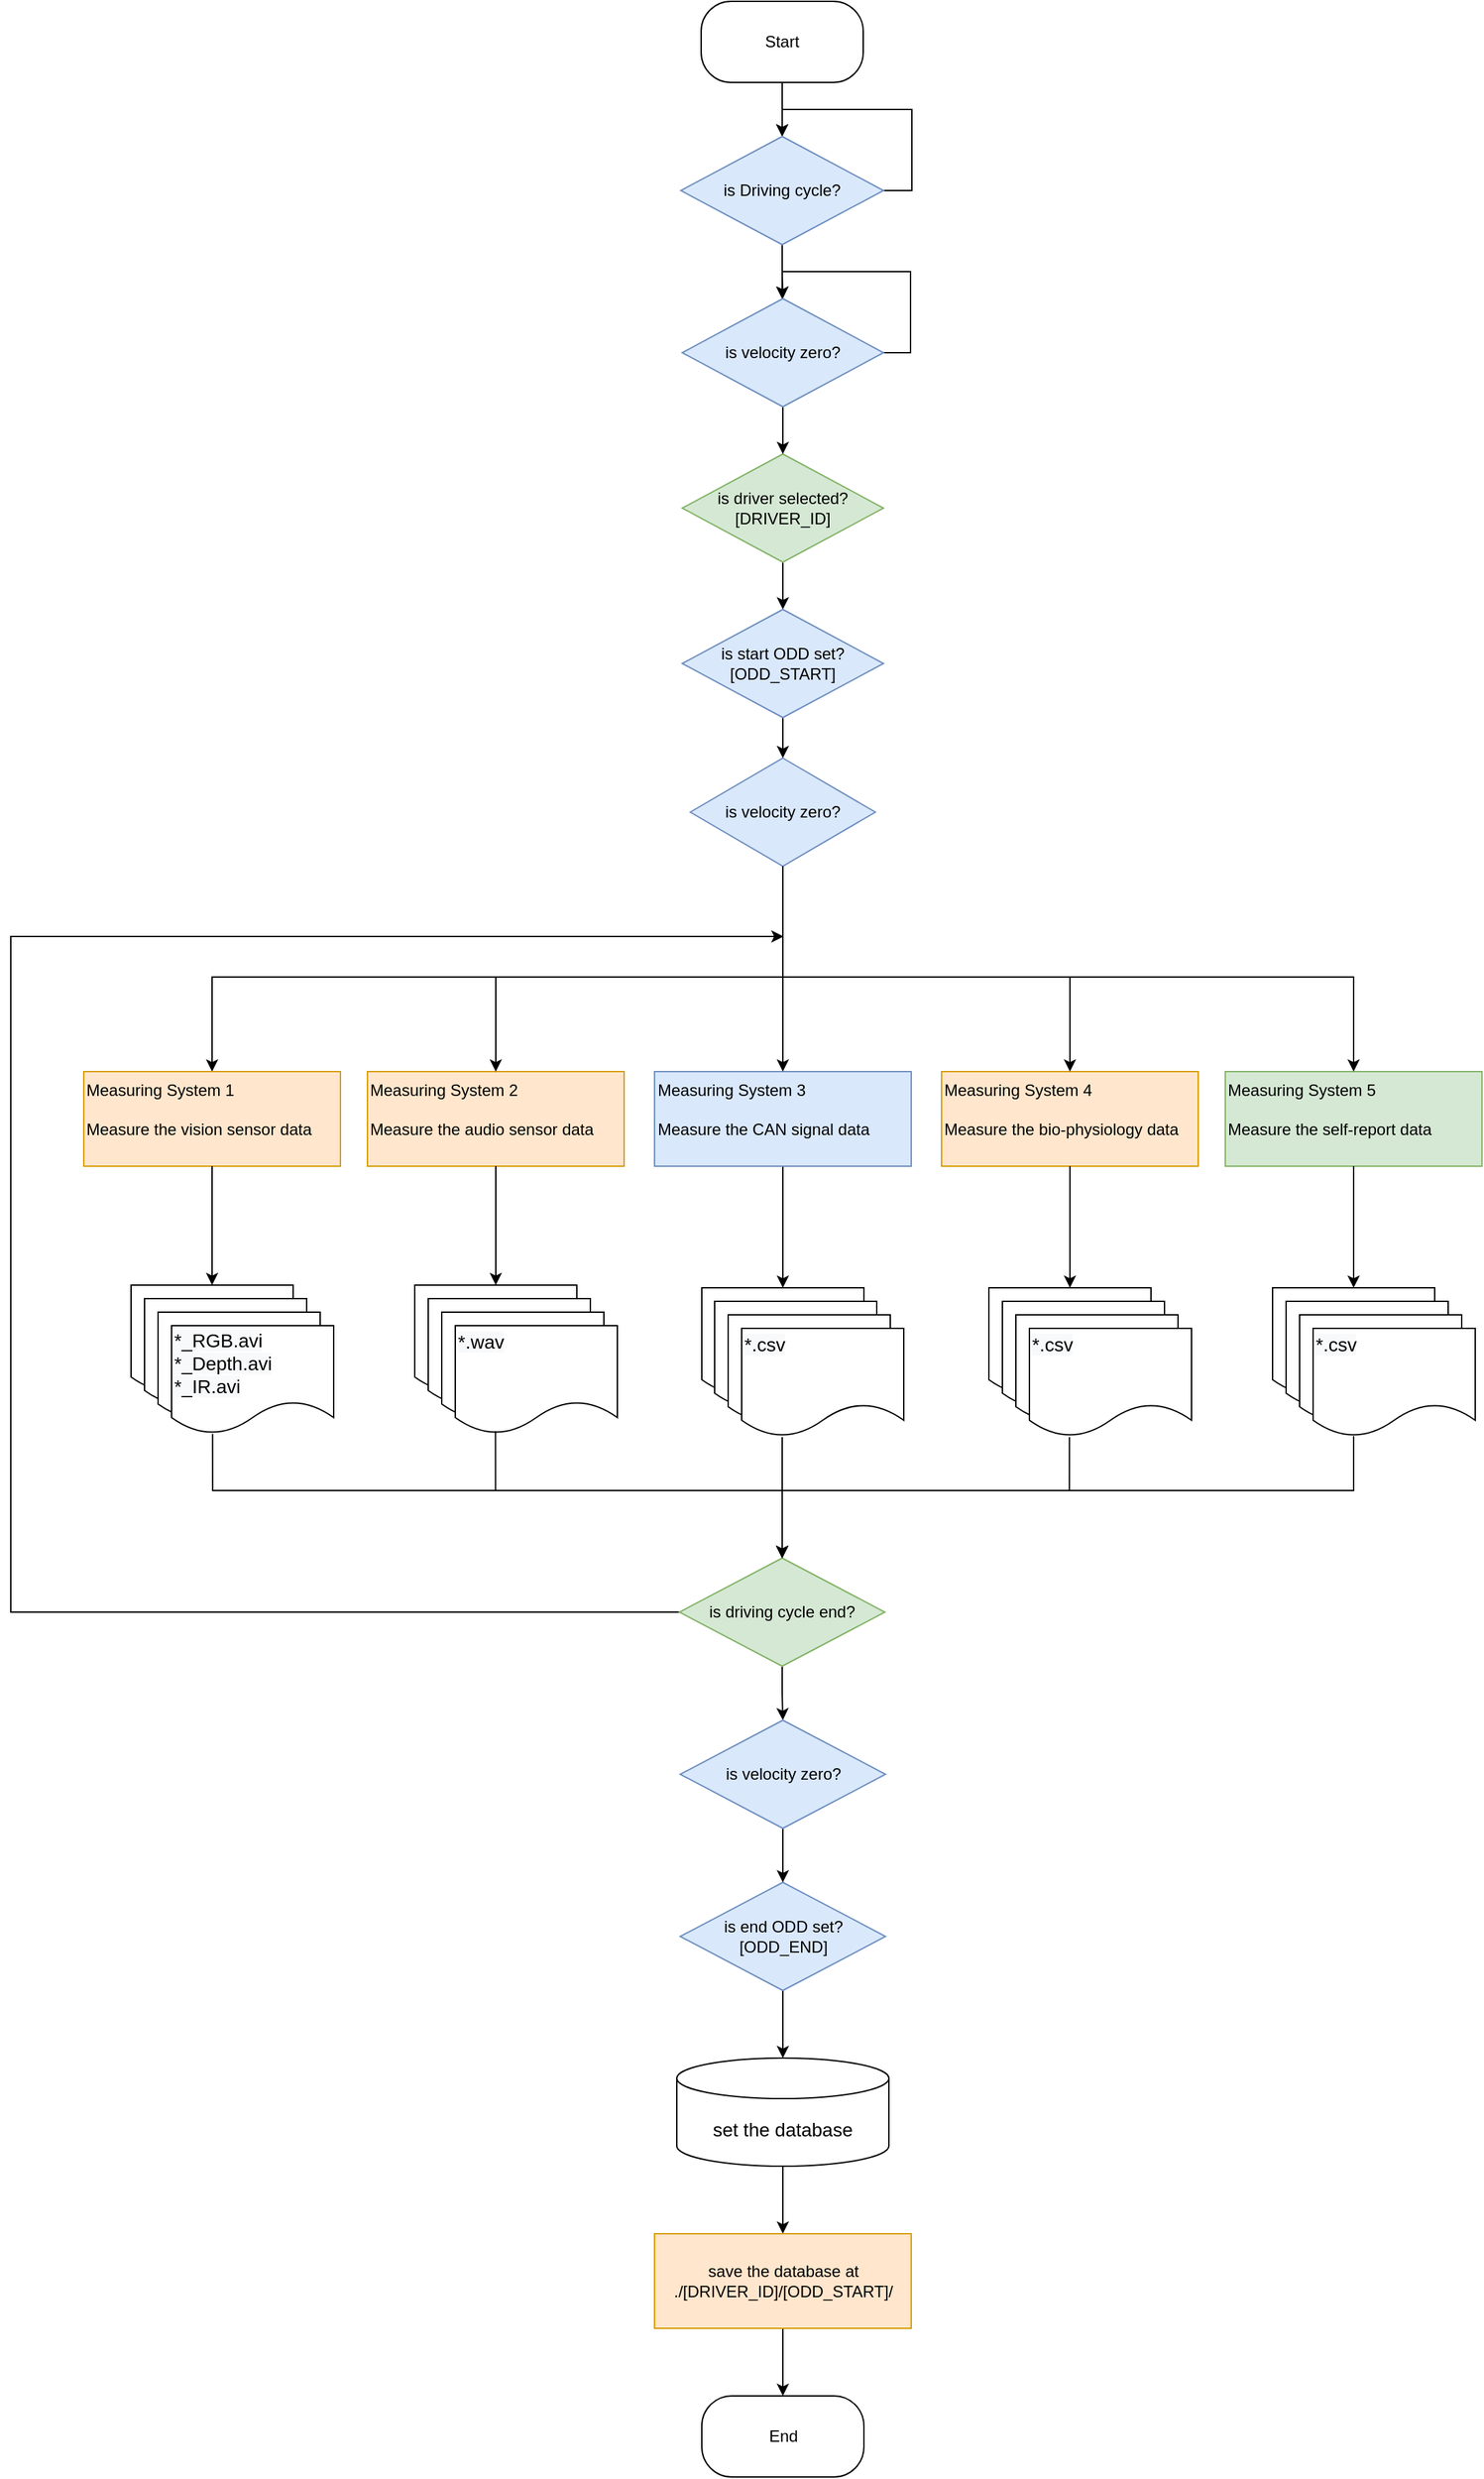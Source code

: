 <mxfile version="14.6.11" type="github">
  <diagram id="9sjSQOluyWNxVxPV03U9" name="Page-1">
    <mxGraphModel dx="2310" dy="829" grid="1" gridSize="10" guides="1" tooltips="1" connect="1" arrows="1" fold="1" page="1" pageScale="1" pageWidth="827" pageHeight="1169" math="0" shadow="0">
      <root>
        <mxCell id="0" />
        <mxCell id="1" parent="0" />
        <mxCell id="3FpeJXdNMxqSQx9x5M5K-36" style="edgeStyle=orthogonalEdgeStyle;rounded=0;orthogonalLoop=1;jettySize=auto;html=1;entryX=0.5;entryY=0;entryDx=0;entryDy=0;fontSize=14;" edge="1" parent="1" source="m9pNgjzwdB8XfwKqfXNE-1" target="m9pNgjzwdB8XfwKqfXNE-2">
          <mxGeometry relative="1" as="geometry" />
        </mxCell>
        <mxCell id="m9pNgjzwdB8XfwKqfXNE-1" value="Start" style="rounded=1;whiteSpace=wrap;html=1;arcSize=37;" parent="1" vertex="1">
          <mxGeometry x="151" y="238" width="120" height="60" as="geometry" />
        </mxCell>
        <mxCell id="m9pNgjzwdB8XfwKqfXNE-11" style="edgeStyle=orthogonalEdgeStyle;rounded=0;orthogonalLoop=1;jettySize=auto;html=1;exitX=1;exitY=0.5;exitDx=0;exitDy=0;fontSize=14;entryX=0.5;entryY=0;entryDx=0;entryDy=0;" parent="1" source="m9pNgjzwdB8XfwKqfXNE-2" target="m9pNgjzwdB8XfwKqfXNE-2" edge="1">
          <mxGeometry relative="1" as="geometry">
            <Array as="points">
              <mxPoint x="307" y="378" />
              <mxPoint x="307" y="318" />
              <mxPoint x="211" y="318" />
            </Array>
          </mxGeometry>
        </mxCell>
        <mxCell id="3FpeJXdNMxqSQx9x5M5K-37" style="edgeStyle=orthogonalEdgeStyle;rounded=0;orthogonalLoop=1;jettySize=auto;html=1;fontSize=14;" edge="1" parent="1" source="m9pNgjzwdB8XfwKqfXNE-2" target="m9pNgjzwdB8XfwKqfXNE-16">
          <mxGeometry relative="1" as="geometry" />
        </mxCell>
        <mxCell id="m9pNgjzwdB8XfwKqfXNE-2" value="is Driving cycle?" style="rhombus;whiteSpace=wrap;html=1;fillColor=#dae8fc;strokeColor=#6c8ebf;" parent="1" vertex="1">
          <mxGeometry x="136" y="338" width="150" height="80" as="geometry" />
        </mxCell>
        <mxCell id="m9pNgjzwdB8XfwKqfXNE-22" style="edgeStyle=orthogonalEdgeStyle;rounded=0;orthogonalLoop=1;jettySize=auto;html=1;exitX=0.5;exitY=1;exitDx=0;exitDy=0;fontSize=14;" parent="1" source="m9pNgjzwdB8XfwKqfXNE-13" target="m9pNgjzwdB8XfwKqfXNE-15" edge="1">
          <mxGeometry relative="1" as="geometry">
            <mxPoint x="404" y="990" as="targetPoint" />
            <mxPoint x="205.5" y="880" as="sourcePoint" />
            <Array as="points">
              <mxPoint x="211" y="960" />
              <mxPoint x="-211" y="960" />
            </Array>
          </mxGeometry>
        </mxCell>
        <mxCell id="3FpeJXdNMxqSQx9x5M5K-39" style="edgeStyle=orthogonalEdgeStyle;rounded=0;orthogonalLoop=1;jettySize=auto;html=1;fontSize=14;" edge="1" parent="1" source="m9pNgjzwdB8XfwKqfXNE-12" target="3FpeJXdNMxqSQx9x5M5K-35">
          <mxGeometry relative="1" as="geometry" />
        </mxCell>
        <mxCell id="m9pNgjzwdB8XfwKqfXNE-12" value="is driver selected?&lt;br&gt;[DRIVER_ID]" style="rhombus;whiteSpace=wrap;html=1;fillColor=#d5e8d4;strokeColor=#82b366;" parent="1" vertex="1">
          <mxGeometry x="137" y="573" width="149" height="80" as="geometry" />
        </mxCell>
        <mxCell id="m9pNgjzwdB8XfwKqfXNE-13" value="is velocity zero?" style="rhombus;whiteSpace=wrap;html=1;fillColor=#dae8fc;strokeColor=#6c8ebf;" parent="1" vertex="1">
          <mxGeometry x="143" y="798" width="137" height="80" as="geometry" />
        </mxCell>
        <mxCell id="m9pNgjzwdB8XfwKqfXNE-15" value="Measuring System 1&lt;br&gt;&lt;br&gt;&lt;div style=&quot;text-align: right&quot;&gt;&lt;span&gt;Measure the vision sensor data&lt;/span&gt;&lt;/div&gt;" style="whiteSpace=wrap;html=1;align=left;verticalAlign=top;fillColor=#ffe6cc;strokeColor=#d79b00;" parent="1" vertex="1">
          <mxGeometry x="-306" y="1030" width="190" height="70" as="geometry" />
        </mxCell>
        <mxCell id="3FpeJXdNMxqSQx9x5M5K-38" style="edgeStyle=orthogonalEdgeStyle;rounded=0;orthogonalLoop=1;jettySize=auto;html=1;fontSize=14;" edge="1" parent="1" source="m9pNgjzwdB8XfwKqfXNE-16" target="m9pNgjzwdB8XfwKqfXNE-12">
          <mxGeometry relative="1" as="geometry" />
        </mxCell>
        <mxCell id="3FpeJXdNMxqSQx9x5M5K-42" style="edgeStyle=orthogonalEdgeStyle;rounded=0;orthogonalLoop=1;jettySize=auto;html=1;fontSize=14;exitX=1;exitY=0.5;exitDx=0;exitDy=0;" edge="1" parent="1" source="m9pNgjzwdB8XfwKqfXNE-16" target="m9pNgjzwdB8XfwKqfXNE-16">
          <mxGeometry relative="1" as="geometry">
            <mxPoint x="320" y="498" as="sourcePoint" />
            <Array as="points">
              <mxPoint x="306" y="498" />
              <mxPoint x="306" y="438" />
              <mxPoint x="211" y="438" />
            </Array>
          </mxGeometry>
        </mxCell>
        <mxCell id="m9pNgjzwdB8XfwKqfXNE-16" value="is velocity zero?" style="rhombus;whiteSpace=wrap;html=1;fillColor=#dae8fc;strokeColor=#6c8ebf;" parent="1" vertex="1">
          <mxGeometry x="137" y="458" width="149" height="80" as="geometry" />
        </mxCell>
        <mxCell id="3FpeJXdNMxqSQx9x5M5K-30" style="edgeStyle=orthogonalEdgeStyle;rounded=0;orthogonalLoop=1;jettySize=auto;html=1;exitX=0;exitY=0.5;exitDx=0;exitDy=0;fontSize=14;" edge="1" parent="1" source="m9pNgjzwdB8XfwKqfXNE-21">
          <mxGeometry relative="1" as="geometry">
            <mxPoint x="212" y="930" as="targetPoint" />
            <Array as="points">
              <mxPoint x="-360" y="1430" />
              <mxPoint x="-360" y="930" />
            </Array>
          </mxGeometry>
        </mxCell>
        <mxCell id="3FpeJXdNMxqSQx9x5M5K-53" style="edgeStyle=orthogonalEdgeStyle;rounded=0;orthogonalLoop=1;jettySize=auto;html=1;fontSize=14;entryX=0.5;entryY=0;entryDx=0;entryDy=0;" edge="1" parent="1" source="m9pNgjzwdB8XfwKqfXNE-21" target="3FpeJXdNMxqSQx9x5M5K-56">
          <mxGeometry relative="1" as="geometry" />
        </mxCell>
        <mxCell id="m9pNgjzwdB8XfwKqfXNE-21" value="is driving cycle end?" style="rhombus;whiteSpace=wrap;html=1;fillColor=#d5e8d4;strokeColor=#82b366;" parent="1" vertex="1">
          <mxGeometry x="135" y="1390" width="152" height="80" as="geometry" />
        </mxCell>
        <mxCell id="3FpeJXdNMxqSQx9x5M5K-54" style="edgeStyle=orthogonalEdgeStyle;rounded=0;orthogonalLoop=1;jettySize=auto;html=1;fontSize=14;" edge="1" parent="1" source="m9pNgjzwdB8XfwKqfXNE-24" target="m9pNgjzwdB8XfwKqfXNE-29">
          <mxGeometry relative="1" as="geometry" />
        </mxCell>
        <mxCell id="m9pNgjzwdB8XfwKqfXNE-24" value="is end ODD set?&lt;br&gt;[ODD_END]" style="rhombus;whiteSpace=wrap;html=1;fillColor=#dae8fc;strokeColor=#6c8ebf;" parent="1" vertex="1">
          <mxGeometry x="135.5" y="1630" width="152" height="80" as="geometry" />
        </mxCell>
        <mxCell id="m9pNgjzwdB8XfwKqfXNE-26" value="" style="shape=document;whiteSpace=wrap;html=1;boundedLbl=1;fontSize=14;align=left;" parent="1" vertex="1">
          <mxGeometry x="-271" y="1188" width="120" height="80" as="geometry" />
        </mxCell>
        <mxCell id="3FpeJXdNMxqSQx9x5M5K-55" style="edgeStyle=orthogonalEdgeStyle;rounded=0;orthogonalLoop=1;jettySize=auto;html=1;entryX=0.5;entryY=0;entryDx=0;entryDy=0;fontSize=14;" edge="1" parent="1" source="m9pNgjzwdB8XfwKqfXNE-29" target="3FpeJXdNMxqSQx9x5M5K-29">
          <mxGeometry relative="1" as="geometry" />
        </mxCell>
        <mxCell id="m9pNgjzwdB8XfwKqfXNE-29" value="set the database" style="shape=cylinder3;whiteSpace=wrap;html=1;boundedLbl=1;backgroundOutline=1;size=15;fontSize=14;align=center;" parent="1" vertex="1">
          <mxGeometry x="133" y="1760" width="157" height="80" as="geometry" />
        </mxCell>
        <mxCell id="3FpeJXdNMxqSQx9x5M5K-1" value="" style="shape=document;whiteSpace=wrap;html=1;boundedLbl=1;fontSize=14;align=left;" vertex="1" parent="1">
          <mxGeometry x="-261" y="1198" width="120" height="80" as="geometry" />
        </mxCell>
        <mxCell id="3FpeJXdNMxqSQx9x5M5K-2" value="" style="shape=document;whiteSpace=wrap;html=1;boundedLbl=1;fontSize=14;align=left;" vertex="1" parent="1">
          <mxGeometry x="-251" y="1208" width="120" height="80" as="geometry" />
        </mxCell>
        <mxCell id="3FpeJXdNMxqSQx9x5M5K-3" value="&#xa;&#xa;&lt;span style=&quot;color: rgb(0, 0, 0); font-family: helvetica; font-size: 14px; font-style: normal; font-weight: 400; letter-spacing: normal; text-indent: 0px; text-transform: none; word-spacing: 0px; background-color: rgb(248, 249, 250); display: inline; float: none;&quot;&gt;*_RGB.avi&lt;/span&gt;&lt;br style=&quot;color: rgb(0, 0, 0); font-family: helvetica; font-size: 14px; font-style: normal; font-weight: 400; letter-spacing: normal; text-indent: 0px; text-transform: none; word-spacing: 0px; background-color: rgb(248, 249, 250);&quot;&gt;&lt;span style=&quot;color: rgb(0, 0, 0); font-family: helvetica; font-size: 14px; font-style: normal; font-weight: 400; letter-spacing: normal; text-indent: 0px; text-transform: none; word-spacing: 0px; background-color: rgb(248, 249, 250); display: inline; float: none;&quot;&gt;*_Depth.avi&lt;/span&gt;&lt;br style=&quot;color: rgb(0, 0, 0); font-family: helvetica; font-size: 14px; font-style: normal; font-weight: 400; letter-spacing: normal; text-indent: 0px; text-transform: none; word-spacing: 0px; background-color: rgb(248, 249, 250);&quot;&gt;&lt;span style=&quot;color: rgb(0, 0, 0); font-family: helvetica; font-size: 14px; font-style: normal; font-weight: 400; letter-spacing: normal; text-indent: 0px; text-transform: none; word-spacing: 0px; background-color: rgb(248, 249, 250); display: inline; float: none;&quot;&gt;*_IR.avi&lt;/span&gt;&#xa;&#xa;" style="shape=document;whiteSpace=wrap;html=1;boundedLbl=1;fontSize=14;align=left;verticalAlign=middle;" vertex="1" parent="1">
          <mxGeometry x="-241" y="1218" width="120" height="80" as="geometry" />
        </mxCell>
        <mxCell id="3FpeJXdNMxqSQx9x5M5K-4" value="Measuring System 2&lt;br&gt;&lt;br&gt;&lt;div style=&quot;text-align: right&quot;&gt;&lt;span&gt;Measure the audio sensor data&lt;/span&gt;&lt;/div&gt;" style="whiteSpace=wrap;html=1;align=left;verticalAlign=top;fillColor=#ffe6cc;strokeColor=#d79b00;" vertex="1" parent="1">
          <mxGeometry x="-96" y="1030" width="190" height="70" as="geometry" />
        </mxCell>
        <mxCell id="3FpeJXdNMxqSQx9x5M5K-45" style="edgeStyle=orthogonalEdgeStyle;rounded=0;orthogonalLoop=1;jettySize=auto;html=1;fontSize=14;" edge="1" parent="1" source="3FpeJXdNMxqSQx9x5M5K-5" target="3FpeJXdNMxqSQx9x5M5K-11">
          <mxGeometry relative="1" as="geometry" />
        </mxCell>
        <mxCell id="3FpeJXdNMxqSQx9x5M5K-5" value="Measuring System 3&lt;br&gt;&lt;br&gt;&lt;div style=&quot;text-align: right&quot;&gt;&lt;span&gt;Measure the CAN signal data&lt;/span&gt;&lt;/div&gt;" style="whiteSpace=wrap;html=1;align=left;verticalAlign=top;fillColor=#dae8fc;strokeColor=#6c8ebf;" vertex="1" parent="1">
          <mxGeometry x="116.5" y="1030" width="190" height="70" as="geometry" />
        </mxCell>
        <mxCell id="3FpeJXdNMxqSQx9x5M5K-6" value="Measuring System 4&lt;br&gt;&lt;br&gt;&lt;div style=&quot;text-align: right&quot;&gt;&lt;span&gt;Measure the bio-physiology data&lt;/span&gt;&lt;/div&gt;" style="whiteSpace=wrap;html=1;align=left;verticalAlign=top;fillColor=#ffe6cc;strokeColor=#d79b00;" vertex="1" parent="1">
          <mxGeometry x="329" y="1030" width="190" height="70" as="geometry" />
        </mxCell>
        <mxCell id="3FpeJXdNMxqSQx9x5M5K-7" value="" style="shape=document;whiteSpace=wrap;html=1;boundedLbl=1;fontSize=14;align=left;" vertex="1" parent="1">
          <mxGeometry x="-61" y="1188" width="120" height="80" as="geometry" />
        </mxCell>
        <mxCell id="3FpeJXdNMxqSQx9x5M5K-8" value="" style="shape=document;whiteSpace=wrap;html=1;boundedLbl=1;fontSize=14;align=left;" vertex="1" parent="1">
          <mxGeometry x="-51" y="1198" width="120" height="80" as="geometry" />
        </mxCell>
        <mxCell id="3FpeJXdNMxqSQx9x5M5K-9" value="" style="shape=document;whiteSpace=wrap;html=1;boundedLbl=1;fontSize=14;align=left;" vertex="1" parent="1">
          <mxGeometry x="-41" y="1208" width="120" height="80" as="geometry" />
        </mxCell>
        <mxCell id="3FpeJXdNMxqSQx9x5M5K-10" value="&#xa;&#xa;&lt;span style=&quot;color: rgb(0, 0, 0); font-family: helvetica; font-size: 14px; font-style: normal; font-weight: 400; letter-spacing: normal; text-align: left; text-indent: 0px; text-transform: none; word-spacing: 0px; background-color: rgb(248, 249, 250); display: inline; float: none;&quot;&gt;*.wav&lt;/span&gt;&#xa;&#xa;" style="shape=document;whiteSpace=wrap;html=1;boundedLbl=1;fontSize=14;align=left;verticalAlign=bottom;" vertex="1" parent="1">
          <mxGeometry x="-31" y="1218" width="120" height="80" as="geometry" />
        </mxCell>
        <mxCell id="3FpeJXdNMxqSQx9x5M5K-11" value="" style="shape=document;whiteSpace=wrap;html=1;boundedLbl=1;fontSize=14;align=left;" vertex="1" parent="1">
          <mxGeometry x="151.5" y="1190" width="120" height="80" as="geometry" />
        </mxCell>
        <mxCell id="3FpeJXdNMxqSQx9x5M5K-12" value="" style="shape=document;whiteSpace=wrap;html=1;boundedLbl=1;fontSize=14;align=left;" vertex="1" parent="1">
          <mxGeometry x="161" y="1200" width="120" height="80" as="geometry" />
        </mxCell>
        <mxCell id="3FpeJXdNMxqSQx9x5M5K-13" value="" style="shape=document;whiteSpace=wrap;html=1;boundedLbl=1;fontSize=14;align=left;" vertex="1" parent="1">
          <mxGeometry x="171" y="1210" width="120" height="80" as="geometry" />
        </mxCell>
        <mxCell id="3FpeJXdNMxqSQx9x5M5K-14" value="&#xa;&#xa;&lt;span style=&quot;color: rgb(0, 0, 0); font-family: helvetica; font-size: 14px; font-style: normal; font-weight: 400; letter-spacing: normal; text-align: left; text-indent: 0px; text-transform: none; word-spacing: 0px; background-color: rgb(248, 249, 250); display: inline; float: none;&quot;&gt;*.csv&lt;/span&gt;&#xa;&#xa;" style="shape=document;whiteSpace=wrap;html=1;boundedLbl=1;fontSize=14;align=left;verticalAlign=bottom;" vertex="1" parent="1">
          <mxGeometry x="181" y="1220" width="120" height="80" as="geometry" />
        </mxCell>
        <mxCell id="3FpeJXdNMxqSQx9x5M5K-15" value="" style="shape=document;whiteSpace=wrap;html=1;boundedLbl=1;fontSize=14;align=left;" vertex="1" parent="1">
          <mxGeometry x="364" y="1190" width="120" height="80" as="geometry" />
        </mxCell>
        <mxCell id="3FpeJXdNMxqSQx9x5M5K-16" value="" style="shape=document;whiteSpace=wrap;html=1;boundedLbl=1;fontSize=14;align=left;" vertex="1" parent="1">
          <mxGeometry x="374" y="1200" width="120" height="80" as="geometry" />
        </mxCell>
        <mxCell id="3FpeJXdNMxqSQx9x5M5K-17" value="" style="shape=document;whiteSpace=wrap;html=1;boundedLbl=1;fontSize=14;align=left;" vertex="1" parent="1">
          <mxGeometry x="384" y="1210" width="120" height="80" as="geometry" />
        </mxCell>
        <mxCell id="3FpeJXdNMxqSQx9x5M5K-18" value="&#xa;&#xa;&lt;span style=&quot;color: rgb(0, 0, 0); font-family: helvetica; font-size: 14px; font-style: normal; font-weight: 400; letter-spacing: normal; text-align: left; text-indent: 0px; text-transform: none; word-spacing: 0px; background-color: rgb(248, 249, 250); display: inline; float: none;&quot;&gt;*.csv&lt;/span&gt;&#xa;&#xa;" style="shape=document;whiteSpace=wrap;html=1;boundedLbl=1;fontSize=14;align=left;verticalAlign=bottom;" vertex="1" parent="1">
          <mxGeometry x="394" y="1220" width="120" height="80" as="geometry" />
        </mxCell>
        <mxCell id="3FpeJXdNMxqSQx9x5M5K-23" value="Measuring System 5&lt;br&gt;&lt;br&gt;&lt;div style=&quot;text-align: right&quot;&gt;&lt;span&gt;Measure the self-report data&lt;/span&gt;&lt;/div&gt;" style="whiteSpace=wrap;html=1;align=left;verticalAlign=top;fillColor=#d5e8d4;strokeColor=#82b366;" vertex="1" parent="1">
          <mxGeometry x="539" y="1030" width="190" height="70" as="geometry" />
        </mxCell>
        <mxCell id="3FpeJXdNMxqSQx9x5M5K-24" value="" style="shape=document;whiteSpace=wrap;html=1;boundedLbl=1;fontSize=14;align=left;" vertex="1" parent="1">
          <mxGeometry x="574" y="1190" width="120" height="80" as="geometry" />
        </mxCell>
        <mxCell id="3FpeJXdNMxqSQx9x5M5K-25" value="" style="shape=document;whiteSpace=wrap;html=1;boundedLbl=1;fontSize=14;align=left;" vertex="1" parent="1">
          <mxGeometry x="584" y="1200" width="120" height="80" as="geometry" />
        </mxCell>
        <mxCell id="3FpeJXdNMxqSQx9x5M5K-26" value="" style="shape=document;whiteSpace=wrap;html=1;boundedLbl=1;fontSize=14;align=left;" vertex="1" parent="1">
          <mxGeometry x="594" y="1210" width="120" height="80" as="geometry" />
        </mxCell>
        <mxCell id="3FpeJXdNMxqSQx9x5M5K-27" value="&#xa;&#xa;&lt;span style=&quot;color: rgb(0, 0, 0); font-family: helvetica; font-size: 14px; font-style: normal; font-weight: 400; letter-spacing: normal; text-align: left; text-indent: 0px; text-transform: none; word-spacing: 0px; background-color: rgb(248, 249, 250); display: inline; float: none;&quot;&gt;*.csv&lt;/span&gt;&#xa;&#xa;" style="shape=document;whiteSpace=wrap;html=1;boundedLbl=1;fontSize=14;align=left;verticalAlign=bottom;" vertex="1" parent="1">
          <mxGeometry x="604" y="1220" width="120" height="80" as="geometry" />
        </mxCell>
        <mxCell id="3FpeJXdNMxqSQx9x5M5K-44" style="edgeStyle=orthogonalEdgeStyle;rounded=0;orthogonalLoop=1;jettySize=auto;html=1;fontSize=14;" edge="1" parent="1" source="3FpeJXdNMxqSQx9x5M5K-29" target="3FpeJXdNMxqSQx9x5M5K-43">
          <mxGeometry relative="1" as="geometry" />
        </mxCell>
        <mxCell id="3FpeJXdNMxqSQx9x5M5K-29" value="save the database at&lt;br&gt;./[DRIVER_ID]/[ODD_START]/" style="whiteSpace=wrap;html=1;align=center;verticalAlign=middle;fillColor=#ffe6cc;strokeColor=#d79b00;" vertex="1" parent="1">
          <mxGeometry x="116.5" y="1890" width="190" height="70" as="geometry" />
        </mxCell>
        <mxCell id="3FpeJXdNMxqSQx9x5M5K-31" style="edgeStyle=orthogonalEdgeStyle;rounded=0;orthogonalLoop=1;jettySize=auto;html=1;exitX=0.5;exitY=1;exitDx=0;exitDy=0;fontSize=14;entryX=0.5;entryY=0;entryDx=0;entryDy=0;" edge="1" parent="1" source="m9pNgjzwdB8XfwKqfXNE-13" target="3FpeJXdNMxqSQx9x5M5K-4">
          <mxGeometry relative="1" as="geometry">
            <mxPoint x="-200.941" y="1040" as="targetPoint" />
            <mxPoint x="205.5" y="880" as="sourcePoint" />
            <Array as="points">
              <mxPoint x="211" y="960" />
              <mxPoint x="-1" y="960" />
            </Array>
          </mxGeometry>
        </mxCell>
        <mxCell id="3FpeJXdNMxqSQx9x5M5K-32" style="edgeStyle=orthogonalEdgeStyle;rounded=0;orthogonalLoop=1;jettySize=auto;html=1;exitX=0.5;exitY=1;exitDx=0;exitDy=0;fontSize=14;" edge="1" parent="1" source="m9pNgjzwdB8XfwKqfXNE-13" target="3FpeJXdNMxqSQx9x5M5K-5">
          <mxGeometry relative="1" as="geometry">
            <mxPoint x="9" y="1040" as="targetPoint" />
            <mxPoint x="205.5" y="880" as="sourcePoint" />
          </mxGeometry>
        </mxCell>
        <mxCell id="3FpeJXdNMxqSQx9x5M5K-33" style="edgeStyle=orthogonalEdgeStyle;rounded=0;orthogonalLoop=1;jettySize=auto;html=1;exitX=0.5;exitY=1;exitDx=0;exitDy=0;fontSize=14;entryX=0.5;entryY=0;entryDx=0;entryDy=0;" edge="1" parent="1" source="m9pNgjzwdB8XfwKqfXNE-13" target="3FpeJXdNMxqSQx9x5M5K-6">
          <mxGeometry relative="1" as="geometry">
            <mxPoint x="19" y="1050" as="targetPoint" />
            <mxPoint x="205.5" y="880" as="sourcePoint" />
            <Array as="points">
              <mxPoint x="211" y="960" />
              <mxPoint x="424" y="960" />
            </Array>
          </mxGeometry>
        </mxCell>
        <mxCell id="3FpeJXdNMxqSQx9x5M5K-34" style="edgeStyle=orthogonalEdgeStyle;rounded=0;orthogonalLoop=1;jettySize=auto;html=1;fontSize=14;entryX=0.5;entryY=0;entryDx=0;entryDy=0;exitX=0.5;exitY=1;exitDx=0;exitDy=0;" edge="1" parent="1" source="m9pNgjzwdB8XfwKqfXNE-13" target="3FpeJXdNMxqSQx9x5M5K-23">
          <mxGeometry relative="1" as="geometry">
            <mxPoint x="434.0" y="1040" as="targetPoint" />
            <mxPoint x="204" y="880" as="sourcePoint" />
            <Array as="points">
              <mxPoint x="211" y="960" />
              <mxPoint x="634" y="960" />
            </Array>
          </mxGeometry>
        </mxCell>
        <mxCell id="3FpeJXdNMxqSQx9x5M5K-40" style="edgeStyle=orthogonalEdgeStyle;rounded=0;orthogonalLoop=1;jettySize=auto;html=1;fontSize=14;" edge="1" parent="1" source="3FpeJXdNMxqSQx9x5M5K-35" target="m9pNgjzwdB8XfwKqfXNE-13">
          <mxGeometry relative="1" as="geometry" />
        </mxCell>
        <mxCell id="3FpeJXdNMxqSQx9x5M5K-35" value="is start ODD set?&lt;br&gt;[ODD_START]" style="rhombus;whiteSpace=wrap;html=1;fillColor=#dae8fc;strokeColor=#6c8ebf;" vertex="1" parent="1">
          <mxGeometry x="137" y="688" width="149" height="80" as="geometry" />
        </mxCell>
        <mxCell id="3FpeJXdNMxqSQx9x5M5K-43" value="End" style="rounded=1;whiteSpace=wrap;html=1;arcSize=37;" vertex="1" parent="1">
          <mxGeometry x="151.5" y="2010" width="120" height="60" as="geometry" />
        </mxCell>
        <mxCell id="3FpeJXdNMxqSQx9x5M5K-48" style="edgeStyle=orthogonalEdgeStyle;rounded=0;orthogonalLoop=1;jettySize=auto;html=1;fontSize=14;entryX=0.5;entryY=0;entryDx=0;entryDy=0;exitX=0.25;exitY=1.007;exitDx=0;exitDy=0;exitPerimeter=0;" edge="1" parent="1" source="3FpeJXdNMxqSQx9x5M5K-14" target="m9pNgjzwdB8XfwKqfXNE-21">
          <mxGeometry relative="1" as="geometry">
            <mxPoint x="211.16" y="1330" as="sourcePoint" />
            <mxPoint x="211" y="1380" as="targetPoint" />
            <Array as="points">
              <mxPoint x="211" y="1320" />
              <mxPoint x="211" y="1320" />
            </Array>
          </mxGeometry>
        </mxCell>
        <mxCell id="3FpeJXdNMxqSQx9x5M5K-49" style="edgeStyle=orthogonalEdgeStyle;rounded=0;orthogonalLoop=1;jettySize=auto;html=1;fontSize=14;exitX=0.248;exitY=0.977;exitDx=0;exitDy=0;exitPerimeter=0;entryX=0.5;entryY=0;entryDx=0;entryDy=0;" edge="1" parent="1" source="3FpeJXdNMxqSQx9x5M5K-10" target="m9pNgjzwdB8XfwKqfXNE-21">
          <mxGeometry relative="1" as="geometry">
            <mxPoint x="251" y="1310" as="sourcePoint" />
            <mxPoint x="210" y="1380" as="targetPoint" />
            <Array as="points">
              <mxPoint x="-1" y="1340" />
              <mxPoint x="211" y="1340" />
            </Array>
          </mxGeometry>
        </mxCell>
        <mxCell id="3FpeJXdNMxqSQx9x5M5K-50" style="edgeStyle=orthogonalEdgeStyle;rounded=0;orthogonalLoop=1;jettySize=auto;html=1;fontSize=14;entryX=0.5;entryY=0;entryDx=0;entryDy=0;exitX=0.253;exitY=1.002;exitDx=0;exitDy=0;exitPerimeter=0;" edge="1" parent="1" source="3FpeJXdNMxqSQx9x5M5K-3" target="m9pNgjzwdB8XfwKqfXNE-21">
          <mxGeometry relative="1" as="geometry">
            <mxPoint x="-177" y="1280" as="sourcePoint" />
            <mxPoint x="231" y="1400" as="targetPoint" />
            <Array as="points">
              <mxPoint x="-211" y="1340" />
              <mxPoint x="211" y="1340" />
            </Array>
          </mxGeometry>
        </mxCell>
        <mxCell id="3FpeJXdNMxqSQx9x5M5K-51" style="edgeStyle=orthogonalEdgeStyle;rounded=0;orthogonalLoop=1;jettySize=auto;html=1;fontSize=14;entryX=0.5;entryY=0;entryDx=0;entryDy=0;exitX=0.247;exitY=1.007;exitDx=0;exitDy=0;exitPerimeter=0;" edge="1" parent="1" source="3FpeJXdNMxqSQx9x5M5K-18" target="m9pNgjzwdB8XfwKqfXNE-21">
          <mxGeometry relative="1" as="geometry">
            <mxPoint x="390" y="1370" as="sourcePoint" />
            <mxPoint x="220" y="1400" as="targetPoint" />
            <Array as="points">
              <mxPoint x="424" y="1340" />
              <mxPoint x="211" y="1340" />
            </Array>
          </mxGeometry>
        </mxCell>
        <mxCell id="3FpeJXdNMxqSQx9x5M5K-52" style="edgeStyle=orthogonalEdgeStyle;rounded=0;orthogonalLoop=1;jettySize=auto;html=1;fontSize=14;entryX=0.5;entryY=0;entryDx=0;entryDy=0;exitX=0.25;exitY=0.997;exitDx=0;exitDy=0;exitPerimeter=0;" edge="1" parent="1" source="3FpeJXdNMxqSQx9x5M5K-27" target="m9pNgjzwdB8XfwKqfXNE-21">
          <mxGeometry relative="1" as="geometry">
            <mxPoint x="466.64" y="1292.16" as="sourcePoint" />
            <mxPoint x="221" y="1400" as="targetPoint" />
            <Array as="points">
              <mxPoint x="634" y="1340" />
              <mxPoint x="211" y="1340" />
            </Array>
          </mxGeometry>
        </mxCell>
        <mxCell id="3FpeJXdNMxqSQx9x5M5K-57" style="edgeStyle=orthogonalEdgeStyle;rounded=0;orthogonalLoop=1;jettySize=auto;html=1;fontSize=14;" edge="1" parent="1" source="3FpeJXdNMxqSQx9x5M5K-56" target="m9pNgjzwdB8XfwKqfXNE-24">
          <mxGeometry relative="1" as="geometry" />
        </mxCell>
        <mxCell id="3FpeJXdNMxqSQx9x5M5K-56" value="is velocity zero?" style="rhombus;whiteSpace=wrap;html=1;fillColor=#dae8fc;strokeColor=#6c8ebf;" vertex="1" parent="1">
          <mxGeometry x="135.5" y="1510" width="152" height="80" as="geometry" />
        </mxCell>
        <mxCell id="3FpeJXdNMxqSQx9x5M5K-58" style="edgeStyle=orthogonalEdgeStyle;rounded=0;orthogonalLoop=1;jettySize=auto;html=1;fontSize=14;exitX=0.5;exitY=1;exitDx=0;exitDy=0;entryX=0.5;entryY=0;entryDx=0;entryDy=0;" edge="1" parent="1" source="3FpeJXdNMxqSQx9x5M5K-4" target="3FpeJXdNMxqSQx9x5M5K-7">
          <mxGeometry relative="1" as="geometry">
            <mxPoint x="221.5" y="1110" as="sourcePoint" />
            <mxPoint x="221.5" y="1200" as="targetPoint" />
          </mxGeometry>
        </mxCell>
        <mxCell id="3FpeJXdNMxqSQx9x5M5K-59" style="edgeStyle=orthogonalEdgeStyle;rounded=0;orthogonalLoop=1;jettySize=auto;html=1;fontSize=14;exitX=0.5;exitY=1;exitDx=0;exitDy=0;entryX=0.5;entryY=0;entryDx=0;entryDy=0;" edge="1" parent="1" source="m9pNgjzwdB8XfwKqfXNE-15" target="m9pNgjzwdB8XfwKqfXNE-26">
          <mxGeometry relative="1" as="geometry">
            <mxPoint x="9" y="1110" as="sourcePoint" />
            <mxPoint x="-6" y="1200" as="targetPoint" />
          </mxGeometry>
        </mxCell>
        <mxCell id="3FpeJXdNMxqSQx9x5M5K-60" style="edgeStyle=orthogonalEdgeStyle;rounded=0;orthogonalLoop=1;jettySize=auto;html=1;fontSize=14;exitX=0.5;exitY=1;exitDx=0;exitDy=0;entryX=0.5;entryY=0;entryDx=0;entryDy=0;" edge="1" parent="1" source="3FpeJXdNMxqSQx9x5M5K-6" target="3FpeJXdNMxqSQx9x5M5K-15">
          <mxGeometry relative="1" as="geometry">
            <mxPoint x="221.5" y="1110" as="sourcePoint" />
            <mxPoint x="221.5" y="1200" as="targetPoint" />
          </mxGeometry>
        </mxCell>
        <mxCell id="3FpeJXdNMxqSQx9x5M5K-61" style="edgeStyle=orthogonalEdgeStyle;rounded=0;orthogonalLoop=1;jettySize=auto;html=1;fontSize=14;exitX=0.5;exitY=1;exitDx=0;exitDy=0;entryX=0.5;entryY=0;entryDx=0;entryDy=0;" edge="1" parent="1" source="3FpeJXdNMxqSQx9x5M5K-23" target="3FpeJXdNMxqSQx9x5M5K-24">
          <mxGeometry relative="1" as="geometry">
            <mxPoint x="231.5" y="1120" as="sourcePoint" />
            <mxPoint x="231.5" y="1210" as="targetPoint" />
          </mxGeometry>
        </mxCell>
      </root>
    </mxGraphModel>
  </diagram>
</mxfile>
